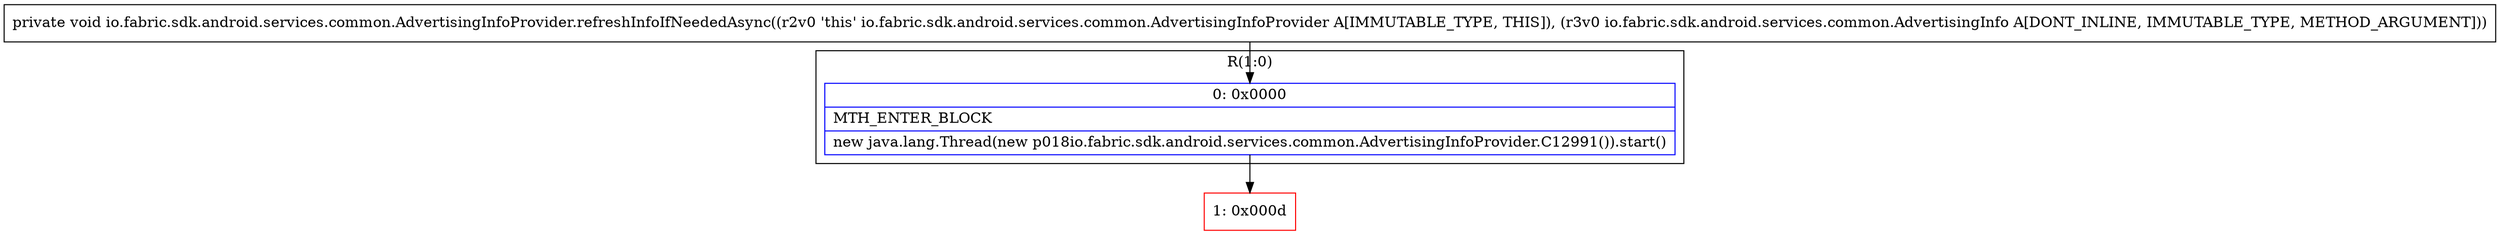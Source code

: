 digraph "CFG forio.fabric.sdk.android.services.common.AdvertisingInfoProvider.refreshInfoIfNeededAsync(Lio\/fabric\/sdk\/android\/services\/common\/AdvertisingInfo;)V" {
subgraph cluster_Region_476040443 {
label = "R(1:0)";
node [shape=record,color=blue];
Node_0 [shape=record,label="{0\:\ 0x0000|MTH_ENTER_BLOCK\l|new java.lang.Thread(new p018io.fabric.sdk.android.services.common.AdvertisingInfoProvider.C12991()).start()\l}"];
}
Node_1 [shape=record,color=red,label="{1\:\ 0x000d}"];
MethodNode[shape=record,label="{private void io.fabric.sdk.android.services.common.AdvertisingInfoProvider.refreshInfoIfNeededAsync((r2v0 'this' io.fabric.sdk.android.services.common.AdvertisingInfoProvider A[IMMUTABLE_TYPE, THIS]), (r3v0 io.fabric.sdk.android.services.common.AdvertisingInfo A[DONT_INLINE, IMMUTABLE_TYPE, METHOD_ARGUMENT])) }"];
MethodNode -> Node_0;
Node_0 -> Node_1;
}

